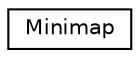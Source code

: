 digraph "Graphical Class Hierarchy"
{
 // LATEX_PDF_SIZE
  edge [fontname="Helvetica",fontsize="10",labelfontname="Helvetica",labelfontsize="10"];
  node [fontname="Helvetica",fontsize="10",shape=record];
  rankdir="LR";
  Node0 [label="Minimap",height=0.2,width=0.4,color="black", fillcolor="white", style="filled",URL="$d7/daa/structMinimap.html",tooltip=" "];
}
